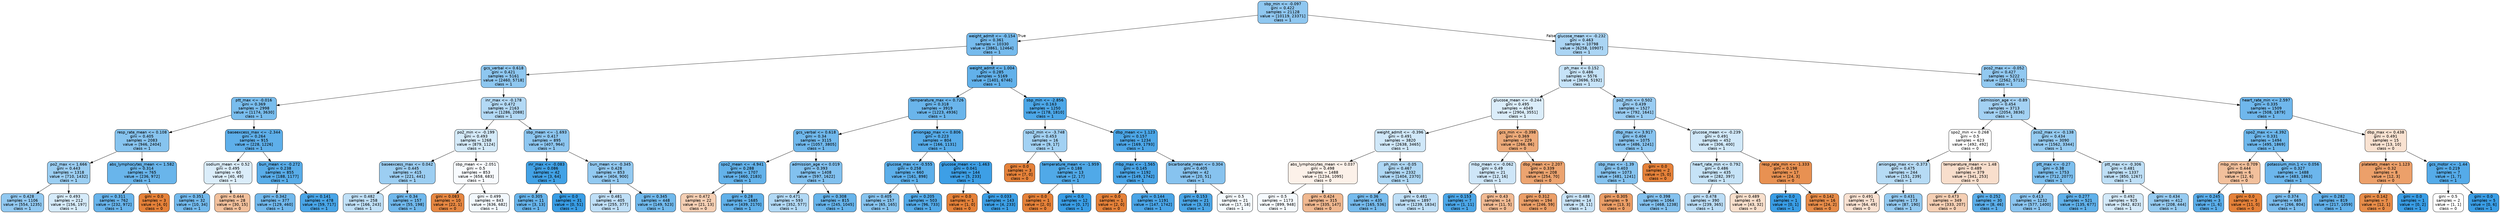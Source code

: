 digraph Tree {
node [shape=box, style="filled, rounded", color="black", fontname="helvetica"] ;
edge [fontname="helvetica"] ;
0 [label="sbp_min <= -0.097\ngini = 0.422\nsamples = 21128\nvalue = [10119, 23371]\nclass = 1", fillcolor="#8fc7f0"] ;
1 [label="weight_admit <= -0.154\ngini = 0.361\nsamples = 10330\nvalue = [3861, 12464]\nclass = 1", fillcolor="#76bbed"] ;
0 -> 1 [labeldistance=2.5, labelangle=45, headlabel="True"] ;
2 [label="gcs_verbal <= 0.618\ngini = 0.421\nsamples = 5161\nvalue = [2460, 5718]\nclass = 1", fillcolor="#8ec7f0"] ;
1 -> 2 ;
3 [label="ptt_max <= -0.016\ngini = 0.369\nsamples = 2998\nvalue = [1174, 3630]\nclass = 1", fillcolor="#79bded"] ;
2 -> 3 ;
4 [label="resp_rate_mean <= 0.108\ngini = 0.405\nsamples = 2083\nvalue = [946, 2404]\nclass = 1", fillcolor="#87c4ef"] ;
3 -> 4 ;
5 [label="po2_max <= 1.666\ngini = 0.443\nsamples = 1318\nvalue = [710, 1432]\nclass = 1", fillcolor="#9bcef2"] ;
4 -> 5 ;
6 [label="gini = 0.428\nsamples = 1106\nvalue = [554, 1235]\nclass = 1", fillcolor="#92c9f1"] ;
5 -> 6 ;
7 [label="gini = 0.493\nsamples = 212\nvalue = [156, 197]\nclass = 1", fillcolor="#d6ebfa"] ;
5 -> 7 ;
8 [label="abs_lymphocytes_mean <= 1.582\ngini = 0.314\nsamples = 765\nvalue = [236, 972]\nclass = 1", fillcolor="#69b5eb"] ;
4 -> 8 ;
9 [label="gini = 0.311\nsamples = 762\nvalue = [232, 972]\nclass = 1", fillcolor="#68b4eb"] ;
8 -> 9 ;
10 [label="gini = 0.0\nsamples = 3\nvalue = [4, 0]\nclass = 0", fillcolor="#e58139"] ;
8 -> 10 ;
11 [label="baseexcess_max <= -2.344\ngini = 0.264\nsamples = 915\nvalue = [228, 1226]\nclass = 1", fillcolor="#5eafea"] ;
3 -> 11 ;
12 [label="sodium_mean <= 0.52\ngini = 0.495\nsamples = 60\nvalue = [40, 49]\nclass = 1", fillcolor="#dbedfa"] ;
11 -> 12 ;
13 [label="gini = 0.351\nsamples = 32\nvalue = [10, 34]\nclass = 1", fillcolor="#73baed"] ;
12 -> 13 ;
14 [label="gini = 0.444\nsamples = 28\nvalue = [30, 15]\nclass = 0", fillcolor="#f2c09c"] ;
12 -> 14 ;
15 [label="bun_mean <= -0.272\ngini = 0.238\nsamples = 855\nvalue = [188, 1177]\nclass = 1", fillcolor="#59ade9"] ;
11 -> 15 ;
16 [label="gini = 0.342\nsamples = 377\nvalue = [129, 460]\nclass = 1", fillcolor="#71b8ec"] ;
15 -> 16 ;
17 [label="gini = 0.141\nsamples = 478\nvalue = [59, 717]\nclass = 1", fillcolor="#49a5e7"] ;
15 -> 17 ;
18 [label="inr_max <= -0.178\ngini = 0.472\nsamples = 2163\nvalue = [1286, 2088]\nclass = 1", fillcolor="#b3d9f5"] ;
2 -> 18 ;
19 [label="po2_min <= -0.199\ngini = 0.493\nsamples = 1268\nvalue = [879, 1124]\nclass = 1", fillcolor="#d4eaf9"] ;
18 -> 19 ;
20 [label="baseexcess_max <= 0.042\ngini = 0.445\nsamples = 415\nvalue = [221, 441]\nclass = 1", fillcolor="#9ccef2"] ;
19 -> 20 ;
21 [label="gini = 0.482\nsamples = 258\nvalue = [166, 243]\nclass = 1", fillcolor="#c0e0f7"] ;
20 -> 21 ;
22 [label="gini = 0.34\nsamples = 157\nvalue = [55, 198]\nclass = 1", fillcolor="#70b8ec"] ;
20 -> 22 ;
23 [label="sbp_mean <= -2.051\ngini = 0.5\nsamples = 853\nvalue = [658, 683]\nclass = 1", fillcolor="#f8fbfe"] ;
19 -> 23 ;
24 [label="gini = 0.083\nsamples = 10\nvalue = [22, 1]\nclass = 0", fillcolor="#e68742"] ;
23 -> 24 ;
25 [label="gini = 0.499\nsamples = 843\nvalue = [636, 682]\nclass = 1", fillcolor="#f2f8fd"] ;
23 -> 25 ;
26 [label="sbp_mean <= -1.693\ngini = 0.417\nsamples = 895\nvalue = [407, 964]\nclass = 1", fillcolor="#8dc6f0"] ;
18 -> 26 ;
27 [label="inr_max <= -0.083\ngini = 0.086\nsamples = 42\nvalue = [3, 64]\nclass = 1", fillcolor="#42a2e6"] ;
26 -> 27 ;
28 [label="gini = 0.305\nsamples = 11\nvalue = [3, 13]\nclass = 1", fillcolor="#67b4eb"] ;
27 -> 28 ;
29 [label="gini = 0.0\nsamples = 31\nvalue = [0, 51]\nclass = 1", fillcolor="#399de5"] ;
27 -> 29 ;
30 [label="bun_mean <= -0.345\ngini = 0.428\nsamples = 853\nvalue = [404, 900]\nclass = 1", fillcolor="#92c9f1"] ;
26 -> 30 ;
31 [label="gini = 0.481\nsamples = 405\nvalue = [255, 377]\nclass = 1", fillcolor="#bfdff7"] ;
30 -> 31 ;
32 [label="gini = 0.345\nsamples = 448\nvalue = [149, 523]\nclass = 1", fillcolor="#71b9ec"] ;
30 -> 32 ;
33 [label="weight_admit <= 1.004\ngini = 0.285\nsamples = 5169\nvalue = [1401, 6746]\nclass = 1", fillcolor="#62b1ea"] ;
1 -> 33 ;
34 [label="temperature_max <= 0.726\ngini = 0.318\nsamples = 3919\nvalue = [1223, 4936]\nclass = 1", fillcolor="#6ab5eb"] ;
33 -> 34 ;
35 [label="gcs_verbal <= 0.618\ngini = 0.34\nsamples = 3115\nvalue = [1057, 3805]\nclass = 1", fillcolor="#70b8ec"] ;
34 -> 35 ;
36 [label="spo2_mean <= -4.941\ngini = 0.288\nsamples = 1707\nvalue = [460, 2183]\nclass = 1", fillcolor="#63b2ea"] ;
35 -> 36 ;
37 [label="gini = 0.472\nsamples = 22\nvalue = [21, 13]\nclass = 0", fillcolor="#f5cfb4"] ;
36 -> 37 ;
38 [label="gini = 0.28\nsamples = 1685\nvalue = [439, 2170]\nclass = 1", fillcolor="#61b1ea"] ;
36 -> 38 ;
39 [label="admission_age <= 0.019\ngini = 0.393\nsamples = 1408\nvalue = [597, 1622]\nclass = 1", fillcolor="#82c1ef"] ;
35 -> 39 ;
40 [label="gini = 0.471\nsamples = 593\nvalue = [352, 577]\nclass = 1", fillcolor="#b2d9f5"] ;
39 -> 40 ;
41 [label="gini = 0.308\nsamples = 815\nvalue = [245, 1045]\nclass = 1", fillcolor="#67b4eb"] ;
39 -> 41 ;
42 [label="aniongap_max <= 0.806\ngini = 0.223\nsamples = 804\nvalue = [166, 1131]\nclass = 1", fillcolor="#56abe9"] ;
34 -> 42 ;
43 [label="glucose_max <= -0.555\ngini = 0.258\nsamples = 660\nvalue = [161, 898]\nclass = 1", fillcolor="#5cafea"] ;
42 -> 43 ;
44 [label="gini = 0.405\nsamples = 157\nvalue = [65, 165]\nclass = 1", fillcolor="#87c4ef"] ;
43 -> 44 ;
45 [label="gini = 0.205\nsamples = 503\nvalue = [96, 733]\nclass = 1", fillcolor="#53aae8"] ;
43 -> 45 ;
46 [label="glucose_mean <= -1.463\ngini = 0.041\nsamples = 144\nvalue = [5, 233]\nclass = 1", fillcolor="#3d9fe6"] ;
42 -> 46 ;
47 [label="gini = 0.0\nsamples = 1\nvalue = [1, 0]\nclass = 0", fillcolor="#e58139"] ;
46 -> 47 ;
48 [label="gini = 0.033\nsamples = 143\nvalue = [4, 233]\nclass = 1", fillcolor="#3c9fe5"] ;
46 -> 48 ;
49 [label="sbp_min <= -2.856\ngini = 0.163\nsamples = 1250\nvalue = [178, 1810]\nclass = 1", fillcolor="#4ca7e8"] ;
33 -> 49 ;
50 [label="spo2_min <= -3.748\ngini = 0.453\nsamples = 16\nvalue = [9, 17]\nclass = 1", fillcolor="#a2d1f3"] ;
49 -> 50 ;
51 [label="gini = 0.0\nsamples = 3\nvalue = [7, 0]\nclass = 0", fillcolor="#e58139"] ;
50 -> 51 ;
52 [label="temperature_mean <= -1.959\ngini = 0.188\nsamples = 13\nvalue = [2, 17]\nclass = 1", fillcolor="#50a9e8"] ;
50 -> 52 ;
53 [label="gini = 0.0\nsamples = 1\nvalue = [2, 0]\nclass = 0", fillcolor="#e58139"] ;
52 -> 53 ;
54 [label="gini = 0.0\nsamples = 12\nvalue = [0, 17]\nclass = 1", fillcolor="#399de5"] ;
52 -> 54 ;
55 [label="dbp_mean <= 1.123\ngini = 0.157\nsamples = 1234\nvalue = [169, 1793]\nclass = 1", fillcolor="#4ca6e7"] ;
49 -> 55 ;
56 [label="mbp_max <= -1.565\ngini = 0.145\nsamples = 1192\nvalue = [149, 1742]\nclass = 1", fillcolor="#4aa5e7"] ;
55 -> 56 ;
57 [label="gini = 0.0\nsamples = 1\nvalue = [2, 0]\nclass = 0", fillcolor="#e58139"] ;
56 -> 57 ;
58 [label="gini = 0.144\nsamples = 1191\nvalue = [147, 1742]\nclass = 1", fillcolor="#4aa5e7"] ;
56 -> 58 ;
59 [label="bicarbonate_mean <= 0.304\ngini = 0.405\nsamples = 42\nvalue = [20, 51]\nclass = 1", fillcolor="#87c3ef"] ;
55 -> 59 ;
60 [label="gini = 0.153\nsamples = 21\nvalue = [3, 33]\nclass = 1", fillcolor="#4ba6e7"] ;
59 -> 60 ;
61 [label="gini = 0.5\nsamples = 21\nvalue = [17, 18]\nclass = 1", fillcolor="#f4fafe"] ;
59 -> 61 ;
62 [label="glucose_mean <= -0.232\ngini = 0.463\nsamples = 10798\nvalue = [6258, 10907]\nclass = 1", fillcolor="#abd5f4"] ;
0 -> 62 [labeldistance=2.5, labelangle=-45, headlabel="False"] ;
63 [label="ph_max <= 0.152\ngini = 0.486\nsamples = 5576\nvalue = [3696, 5192]\nclass = 1", fillcolor="#c6e3f8"] ;
62 -> 63 ;
64 [label="glucose_mean <= -0.244\ngini = 0.495\nsamples = 4049\nvalue = [2904, 3551]\nclass = 1", fillcolor="#dbedfa"] ;
63 -> 64 ;
65 [label="weight_admit <= -0.396\ngini = 0.491\nsamples = 3820\nvalue = [2638, 3465]\nclass = 1", fillcolor="#d0e8f9"] ;
64 -> 65 ;
66 [label="abs_lymphocytes_mean <= 0.037\ngini = 0.498\nsamples = 1488\nvalue = [1234, 1095]\nclass = 0", fillcolor="#fcf1e9"] ;
65 -> 66 ;
67 [label="gini = 0.5\nsamples = 1173\nvalue = [899, 948]\nclass = 1", fillcolor="#f5fafe"] ;
66 -> 67 ;
68 [label="gini = 0.424\nsamples = 315\nvalue = [335, 147]\nclass = 0", fillcolor="#f0b890"] ;
66 -> 68 ;
69 [label="ph_min <= -0.05\ngini = 0.467\nsamples = 2332\nvalue = [1404, 2370]\nclass = 1", fillcolor="#aed7f4"] ;
65 -> 69 ;
70 [label="gini = 0.36\nsamples = 435\nvalue = [165, 536]\nclass = 1", fillcolor="#76bbed"] ;
69 -> 70 ;
71 [label="gini = 0.481\nsamples = 1897\nvalue = [1239, 1834]\nclass = 1", fillcolor="#bfdff7"] ;
69 -> 71 ;
72 [label="gcs_min <= -0.398\ngini = 0.369\nsamples = 229\nvalue = [266, 86]\nclass = 0", fillcolor="#edaa79"] ;
64 -> 72 ;
73 [label="mbp_mean <= -0.062\ngini = 0.49\nsamples = 21\nvalue = [12, 16]\nclass = 1", fillcolor="#cee6f8"] ;
72 -> 73 ;
74 [label="gini = 0.153\nsamples = 7\nvalue = [1, 11]\nclass = 1", fillcolor="#4ba6e7"] ;
73 -> 74 ;
75 [label="gini = 0.43\nsamples = 14\nvalue = [11, 5]\nclass = 0", fillcolor="#f1ba93"] ;
73 -> 75 ;
76 [label="dbp_mean <= 2.207\ngini = 0.339\nsamples = 208\nvalue = [254, 70]\nclass = 0", fillcolor="#eca470"] ;
72 -> 76 ;
77 [label="gini = 0.312\nsamples = 194\nvalue = [246, 59]\nclass = 0", fillcolor="#eb9f68"] ;
76 -> 77 ;
78 [label="gini = 0.488\nsamples = 14\nvalue = [8, 11]\nclass = 1", fillcolor="#c9e4f8"] ;
76 -> 78 ;
79 [label="po2_min <= 0.502\ngini = 0.439\nsamples = 1527\nvalue = [792, 1641]\nclass = 1", fillcolor="#99ccf2"] ;
63 -> 79 ;
80 [label="dbp_max <= 3.917\ngini = 0.404\nsamples = 1075\nvalue = [486, 1241]\nclass = 1", fillcolor="#87c3ef"] ;
79 -> 80 ;
81 [label="sbp_max <= -1.39\ngini = 0.403\nsamples = 1073\nvalue = [481, 1241]\nclass = 1", fillcolor="#86c3ef"] ;
80 -> 81 ;
82 [label="gini = 0.305\nsamples = 9\nvalue = [13, 3]\nclass = 0", fillcolor="#eb9e67"] ;
81 -> 82 ;
83 [label="gini = 0.398\nsamples = 1064\nvalue = [468, 1238]\nclass = 1", fillcolor="#84c2ef"] ;
81 -> 83 ;
84 [label="gini = 0.0\nsamples = 2\nvalue = [5, 0]\nclass = 0", fillcolor="#e58139"] ;
80 -> 84 ;
85 [label="glucose_mean <= -0.239\ngini = 0.491\nsamples = 452\nvalue = [306, 400]\nclass = 1", fillcolor="#d0e8f9"] ;
79 -> 85 ;
86 [label="heart_rate_min <= 0.792\ngini = 0.486\nsamples = 435\nvalue = [282, 397]\nclass = 1", fillcolor="#c6e3f7"] ;
85 -> 86 ;
87 [label="gini = 0.478\nsamples = 390\nvalue = [239, 365]\nclass = 1", fillcolor="#bbddf6"] ;
86 -> 87 ;
88 [label="gini = 0.489\nsamples = 45\nvalue = [43, 32]\nclass = 0", fillcolor="#f8dfcc"] ;
86 -> 88 ;
89 [label="resp_rate_min <= -1.333\ngini = 0.198\nsamples = 17\nvalue = [24, 3]\nclass = 0", fillcolor="#e89152"] ;
85 -> 89 ;
90 [label="gini = 0.0\nsamples = 1\nvalue = [0, 1]\nclass = 1", fillcolor="#399de5"] ;
89 -> 90 ;
91 [label="gini = 0.142\nsamples = 16\nvalue = [24, 2]\nclass = 0", fillcolor="#e78c49"] ;
89 -> 91 ;
92 [label="pco2_max <= -0.052\ngini = 0.427\nsamples = 5222\nvalue = [2562, 5715]\nclass = 1", fillcolor="#92c9f1"] ;
62 -> 92 ;
93 [label="admission_age <= -0.89\ngini = 0.454\nsamples = 3713\nvalue = [2054, 3836]\nclass = 1", fillcolor="#a3d1f3"] ;
92 -> 93 ;
94 [label="spo2_min <= 0.268\ngini = 0.5\nsamples = 623\nvalue = [492, 492]\nclass = 0", fillcolor="#ffffff"] ;
93 -> 94 ;
95 [label="aniongap_max <= -0.373\ngini = 0.475\nsamples = 244\nvalue = [151, 239]\nclass = 1", fillcolor="#b6dbf5"] ;
94 -> 95 ;
96 [label="gini = 0.491\nsamples = 71\nvalue = [64, 49]\nclass = 0", fillcolor="#f9e1d1"] ;
95 -> 96 ;
97 [label="gini = 0.431\nsamples = 173\nvalue = [87, 190]\nclass = 1", fillcolor="#94caf1"] ;
95 -> 97 ;
98 [label="temperature_mean <= 1.48\ngini = 0.489\nsamples = 379\nvalue = [341, 253]\nclass = 0", fillcolor="#f8decc"] ;
94 -> 98 ;
99 [label="gini = 0.473\nsamples = 349\nvalue = [333, 207]\nclass = 0", fillcolor="#f5cfb4"] ;
98 -> 99 ;
100 [label="gini = 0.252\nsamples = 30\nvalue = [8, 46]\nclass = 1", fillcolor="#5baeea"] ;
98 -> 100 ;
101 [label="pco2_max <= -0.138\ngini = 0.434\nsamples = 3090\nvalue = [1562, 3344]\nclass = 1", fillcolor="#95cbf1"] ;
93 -> 101 ;
102 [label="ptt_max <= -0.27\ngini = 0.38\nsamples = 1753\nvalue = [712, 2077]\nclass = 1", fillcolor="#7dbfee"] ;
101 -> 102 ;
103 [label="gini = 0.413\nsamples = 1232\nvalue = [577, 1400]\nclass = 1", fillcolor="#8bc5f0"] ;
102 -> 103 ;
104 [label="gini = 0.277\nsamples = 521\nvalue = [135, 677]\nclass = 1", fillcolor="#60b1ea"] ;
102 -> 104 ;
105 [label="ptt_max <= -0.306\ngini = 0.481\nsamples = 1337\nvalue = [850, 1267]\nclass = 1", fillcolor="#bedff6"] ;
101 -> 105 ;
106 [label="gini = 0.492\nsamples = 925\nvalue = [642, 823]\nclass = 1", fillcolor="#d3e9f9"] ;
105 -> 106 ;
107 [label="gini = 0.434\nsamples = 412\nvalue = [208, 444]\nclass = 1", fillcolor="#96cbf1"] ;
105 -> 107 ;
108 [label="heart_rate_min <= 2.597\ngini = 0.335\nsamples = 1509\nvalue = [508, 1879]\nclass = 1", fillcolor="#6fb7ec"] ;
92 -> 108 ;
109 [label="spo2_max <= -4.392\ngini = 0.331\nsamples = 1494\nvalue = [495, 1869]\nclass = 1", fillcolor="#6db7ec"] ;
108 -> 109 ;
110 [label="mbp_min <= 0.709\ngini = 0.444\nsamples = 6\nvalue = [12, 6]\nclass = 0", fillcolor="#f2c09c"] ;
109 -> 110 ;
111 [label="gini = 0.245\nsamples = 3\nvalue = [1, 6]\nclass = 1", fillcolor="#5aade9"] ;
110 -> 111 ;
112 [label="gini = 0.0\nsamples = 3\nvalue = [11, 0]\nclass = 0", fillcolor="#e58139"] ;
110 -> 112 ;
113 [label="potassium_min.1 <= 0.056\ngini = 0.327\nsamples = 1488\nvalue = [483, 1863]\nclass = 1", fillcolor="#6cb6ec"] ;
109 -> 113 ;
114 [label="gini = 0.374\nsamples = 669\nvalue = [266, 804]\nclass = 1", fillcolor="#7bbdee"] ;
113 -> 114 ;
115 [label="gini = 0.282\nsamples = 819\nvalue = [217, 1059]\nclass = 1", fillcolor="#62b1ea"] ;
113 -> 115 ;
116 [label="dbp_max <= 0.438\ngini = 0.491\nsamples = 15\nvalue = [13, 10]\nclass = 0", fillcolor="#f9e2d1"] ;
108 -> 116 ;
117 [label="platelets_mean <= 1.123\ngini = 0.32\nsamples = 8\nvalue = [12, 3]\nclass = 0", fillcolor="#eca06a"] ;
116 -> 117 ;
118 [label="gini = 0.142\nsamples = 7\nvalue = [12, 1]\nclass = 0", fillcolor="#e78c49"] ;
117 -> 118 ;
119 [label="gini = 0.0\nsamples = 1\nvalue = [0, 2]\nclass = 1", fillcolor="#399de5"] ;
117 -> 119 ;
120 [label="gcs_motor <= -1.44\ngini = 0.219\nsamples = 7\nvalue = [1, 7]\nclass = 1", fillcolor="#55abe9"] ;
116 -> 120 ;
121 [label="gini = 0.5\nsamples = 2\nvalue = [1, 1]\nclass = 0", fillcolor="#ffffff"] ;
120 -> 121 ;
122 [label="gini = 0.0\nsamples = 5\nvalue = [0, 6]\nclass = 1", fillcolor="#399de5"] ;
120 -> 122 ;
}